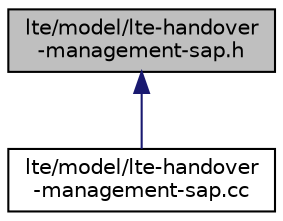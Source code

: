 digraph "lte/model/lte-handover-management-sap.h"
{
  edge [fontname="Helvetica",fontsize="10",labelfontname="Helvetica",labelfontsize="10"];
  node [fontname="Helvetica",fontsize="10",shape=record];
  Node1 [label="lte/model/lte-handover\l-management-sap.h",height=0.2,width=0.4,color="black", fillcolor="grey75", style="filled", fontcolor="black"];
  Node1 -> Node2 [dir="back",color="midnightblue",fontsize="10",style="solid"];
  Node2 [label="lte/model/lte-handover\l-management-sap.cc",height=0.2,width=0.4,color="black", fillcolor="white", style="filled",URL="$d6/d02/lte-handover-management-sap_8cc.html"];
}
